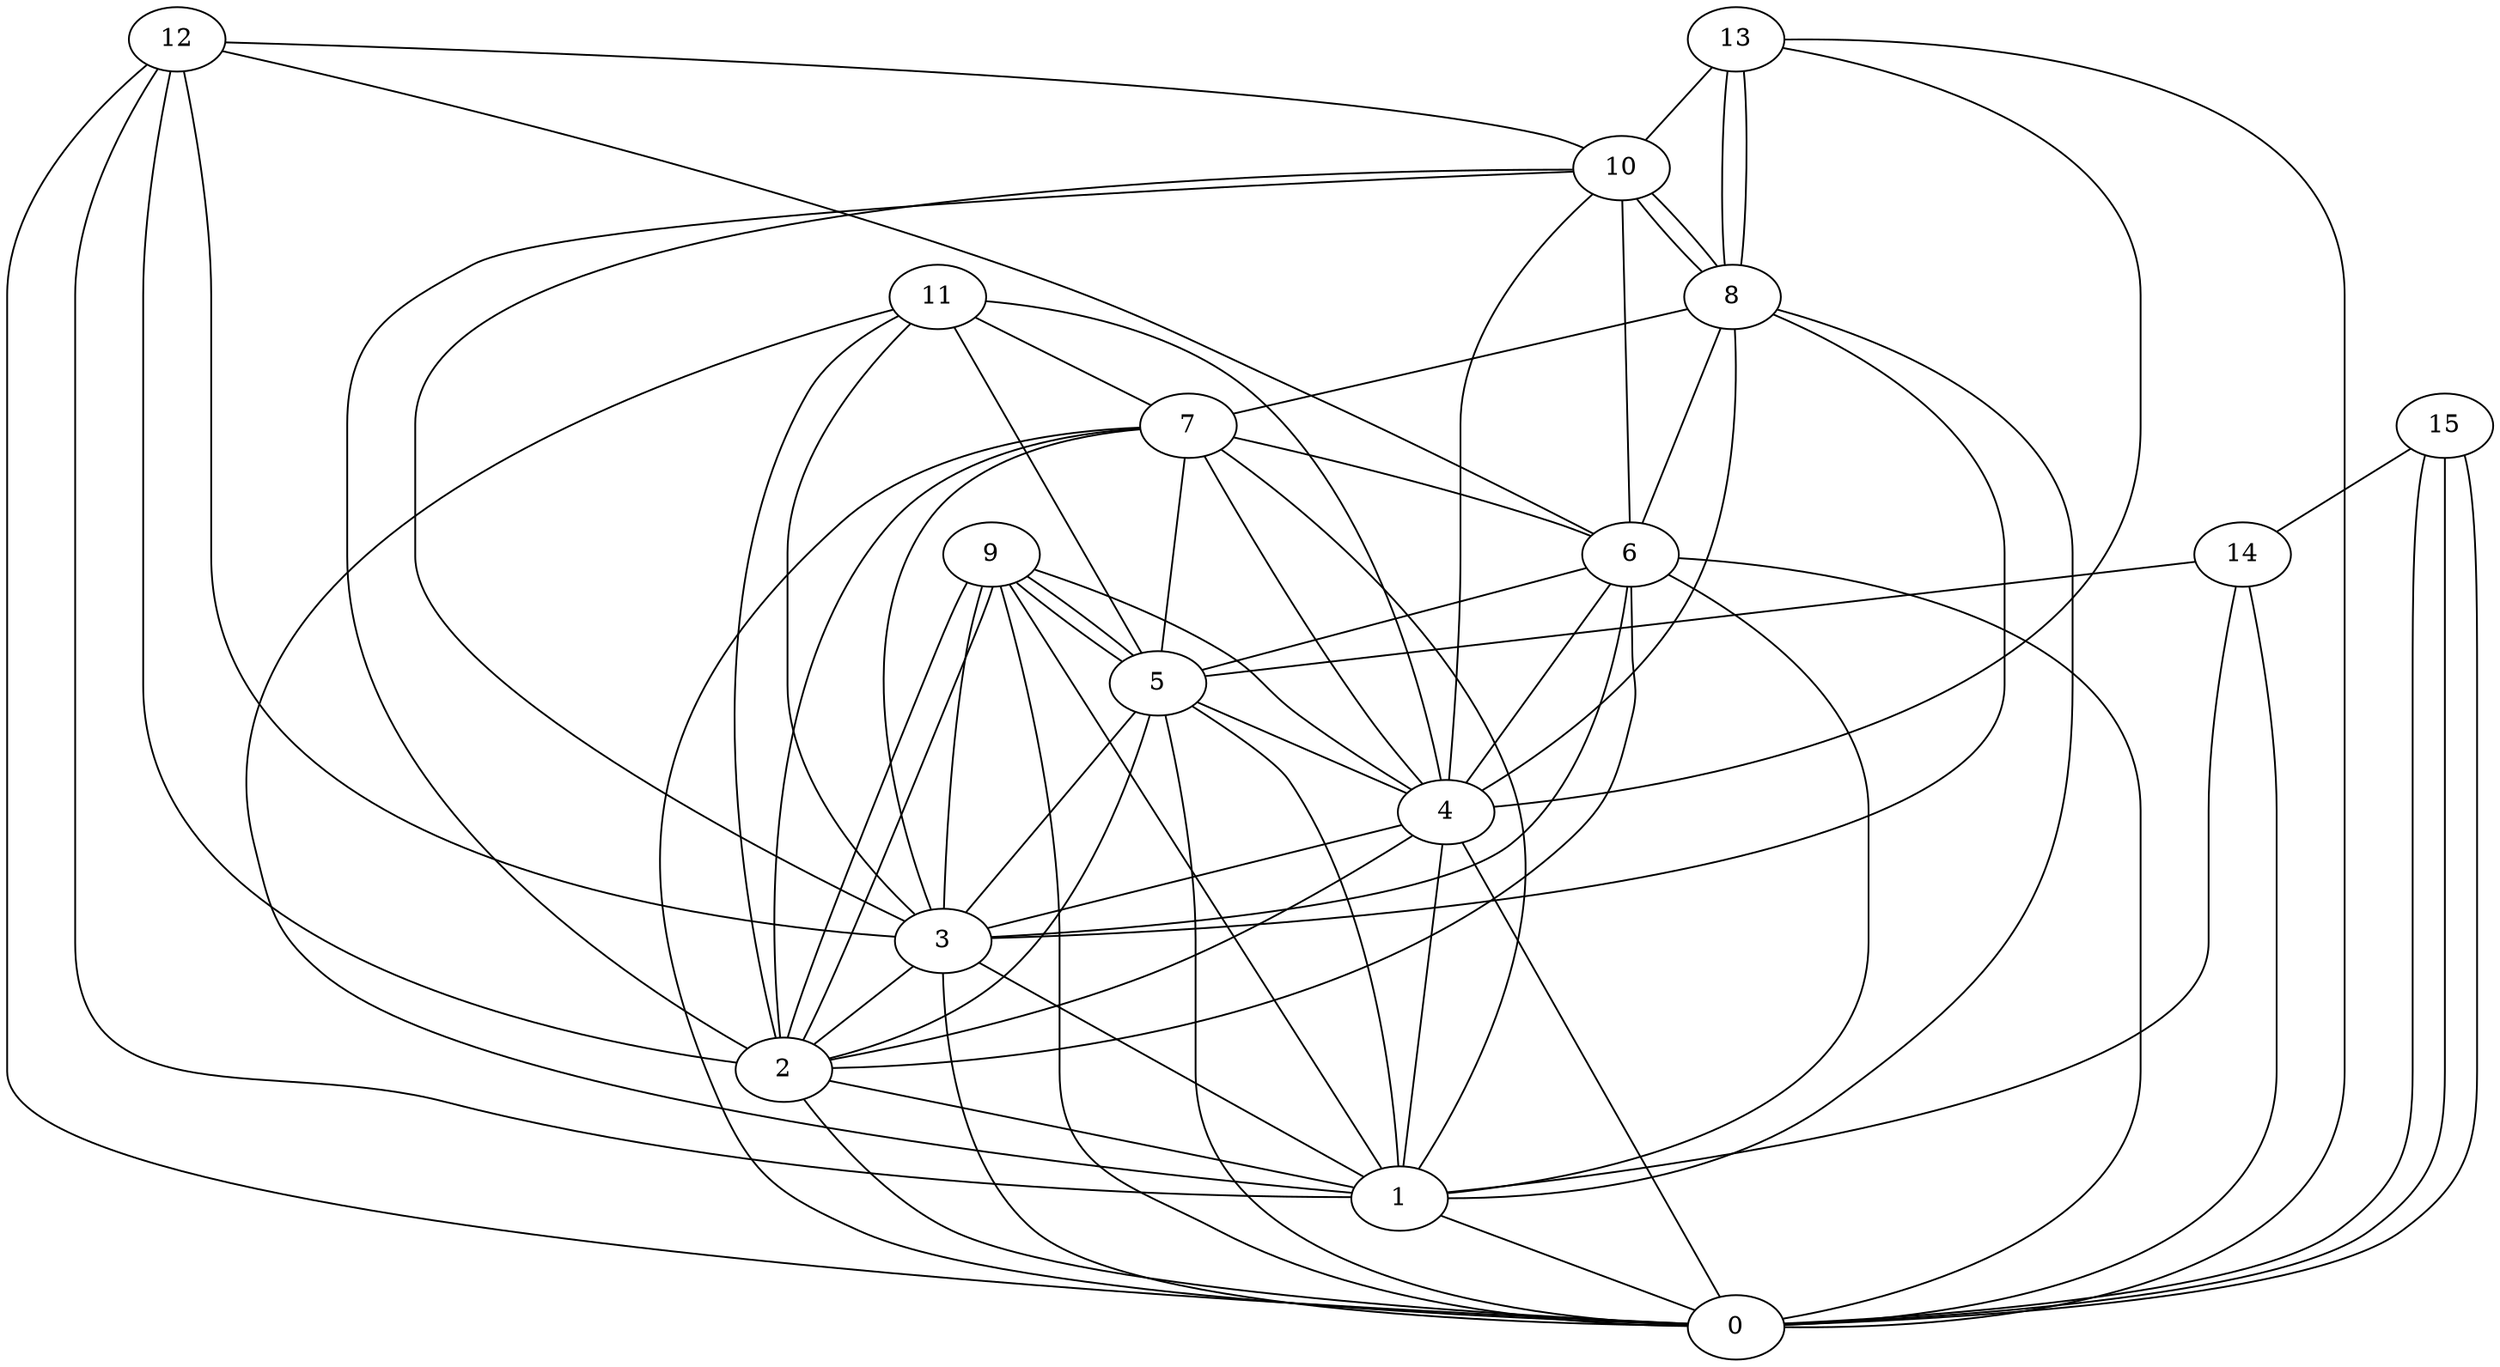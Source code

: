 graph G {
0;
1;
2;
3;
4;
5;
6;
7;
8;
9;
10;
11;
12;
13;
14;
15;
15--0 ;
15--0 ;
15--0 ;
15--14 ;
14--5 ;
14--1 ;
14--0 ;
13--0 ;
13--10 ;
13--4 ;
13--8 ;
13--8 ;
12--10 ;
12--1 ;
12--0 ;
12--6 ;
12--3 ;
12--2 ;
11--5 ;
11--7 ;
11--1 ;
11--2 ;
11--4 ;
11--3 ;
10--8 ;
10--3 ;
10--6 ;
10--8 ;
10--4 ;
10--2 ;
9--0 ;
9--5 ;
9--2 ;
9--2 ;
9--5 ;
9--1 ;
9--3 ;
9--4 ;
8--1 ;
8--6 ;
8--7 ;
8--4 ;
8--3 ;
7--5 ;
7--2 ;
7--0 ;
7--6 ;
7--1 ;
7--4 ;
7--3 ;
6--5 ;
6--3 ;
6--1 ;
6--0 ;
6--4 ;
6--2 ;
5--2 ;
5--4 ;
5--3 ;
5--1 ;
5--0 ;
4--3 ;
4--0 ;
4--1 ;
4--2 ;
3--2 ;
3--0 ;
3--1 ;
2--0 ;
2--1 ;
1--0 ;
}
